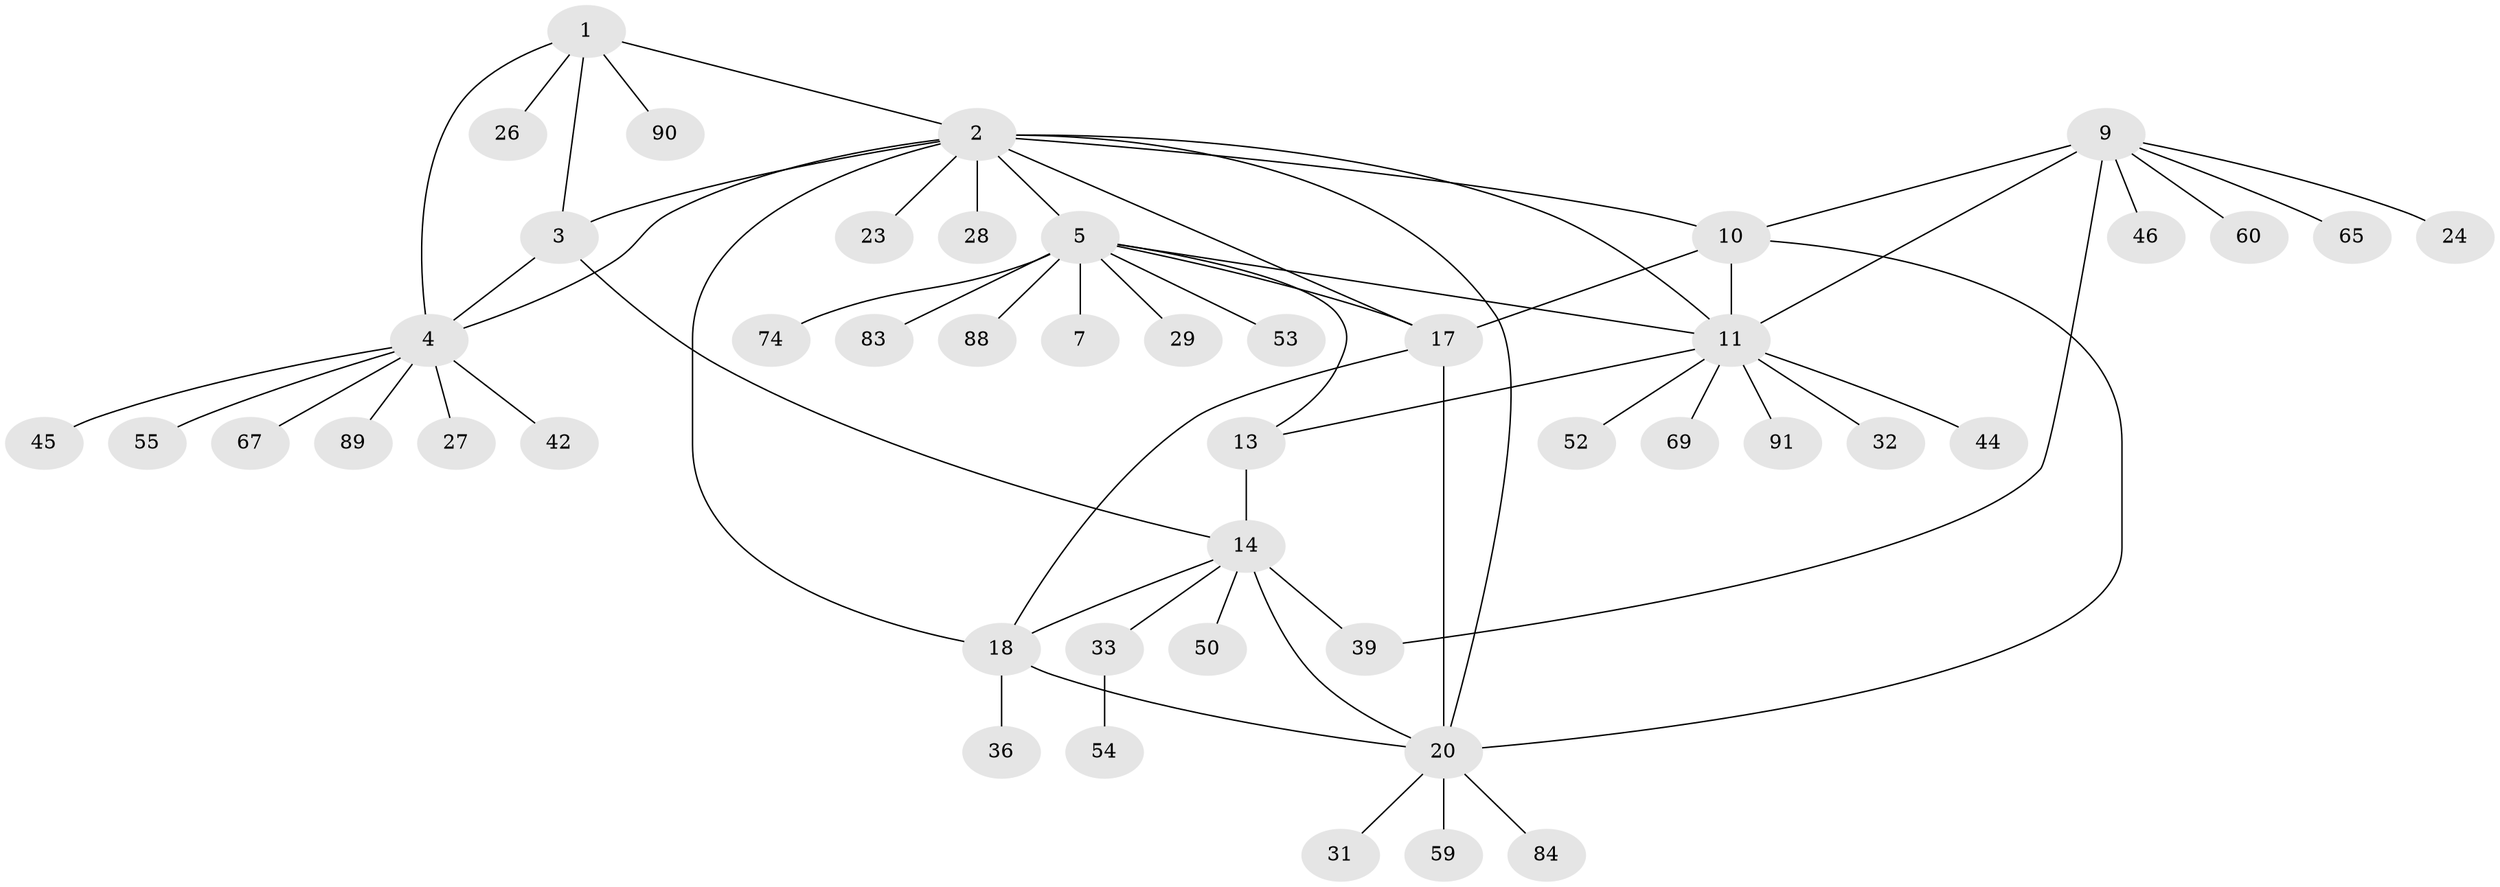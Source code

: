// original degree distribution, {5: 0.03260869565217391, 11: 0.03260869565217391, 4: 0.043478260869565216, 9: 0.010869565217391304, 13: 0.010869565217391304, 3: 0.06521739130434782, 7: 0.03260869565217391, 8: 0.010869565217391304, 6: 0.043478260869565216, 1: 0.6195652173913043, 2: 0.09782608695652174}
// Generated by graph-tools (version 1.1) at 2025/19/03/04/25 18:19:30]
// undirected, 46 vertices, 62 edges
graph export_dot {
graph [start="1"]
  node [color=gray90,style=filled];
  1;
  2 [super="+35+30+19+49"];
  3;
  4;
  5 [super="+37+38+47+8+6"];
  7 [super="+57"];
  9;
  10;
  11 [super="+43+12"];
  13 [super="+70+34"];
  14 [super="+15+40+21+87"];
  17;
  18 [super="+78"];
  20 [super="+25"];
  23;
  24;
  26;
  27;
  28;
  29 [super="+82"];
  31;
  32;
  33;
  36 [super="+48+73"];
  39;
  42 [super="+58+86"];
  44;
  45 [super="+81"];
  46 [super="+64+79"];
  50;
  52;
  53;
  54;
  55;
  59;
  60 [super="+85"];
  65;
  67;
  69;
  74;
  83;
  84;
  88;
  89;
  90;
  91;
  1 -- 2;
  1 -- 3;
  1 -- 4;
  1 -- 26;
  1 -- 90;
  2 -- 3;
  2 -- 4;
  2 -- 5;
  2 -- 10;
  2 -- 23;
  2 -- 28;
  2 -- 17;
  2 -- 18;
  2 -- 20;
  2 -- 11;
  3 -- 4;
  3 -- 14;
  4 -- 27;
  4 -- 42;
  4 -- 45;
  4 -- 55;
  4 -- 67;
  4 -- 89;
  5 -- 7 [weight=3];
  5 -- 13;
  5 -- 29;
  5 -- 53;
  5 -- 74;
  5 -- 83;
  5 -- 88;
  5 -- 17;
  5 -- 11;
  9 -- 10;
  9 -- 11 [weight=2];
  9 -- 24;
  9 -- 39;
  9 -- 46;
  9 -- 60;
  9 -- 65;
  10 -- 11 [weight=2];
  10 -- 17;
  10 -- 20;
  11 -- 13;
  11 -- 44;
  11 -- 52;
  11 -- 69;
  11 -- 91;
  11 -- 32;
  13 -- 14 [weight=3];
  14 -- 18;
  14 -- 39;
  14 -- 50;
  14 -- 20;
  14 -- 33;
  17 -- 18;
  17 -- 20;
  18 -- 20;
  18 -- 36;
  20 -- 59;
  20 -- 84;
  20 -- 31;
  33 -- 54;
}
